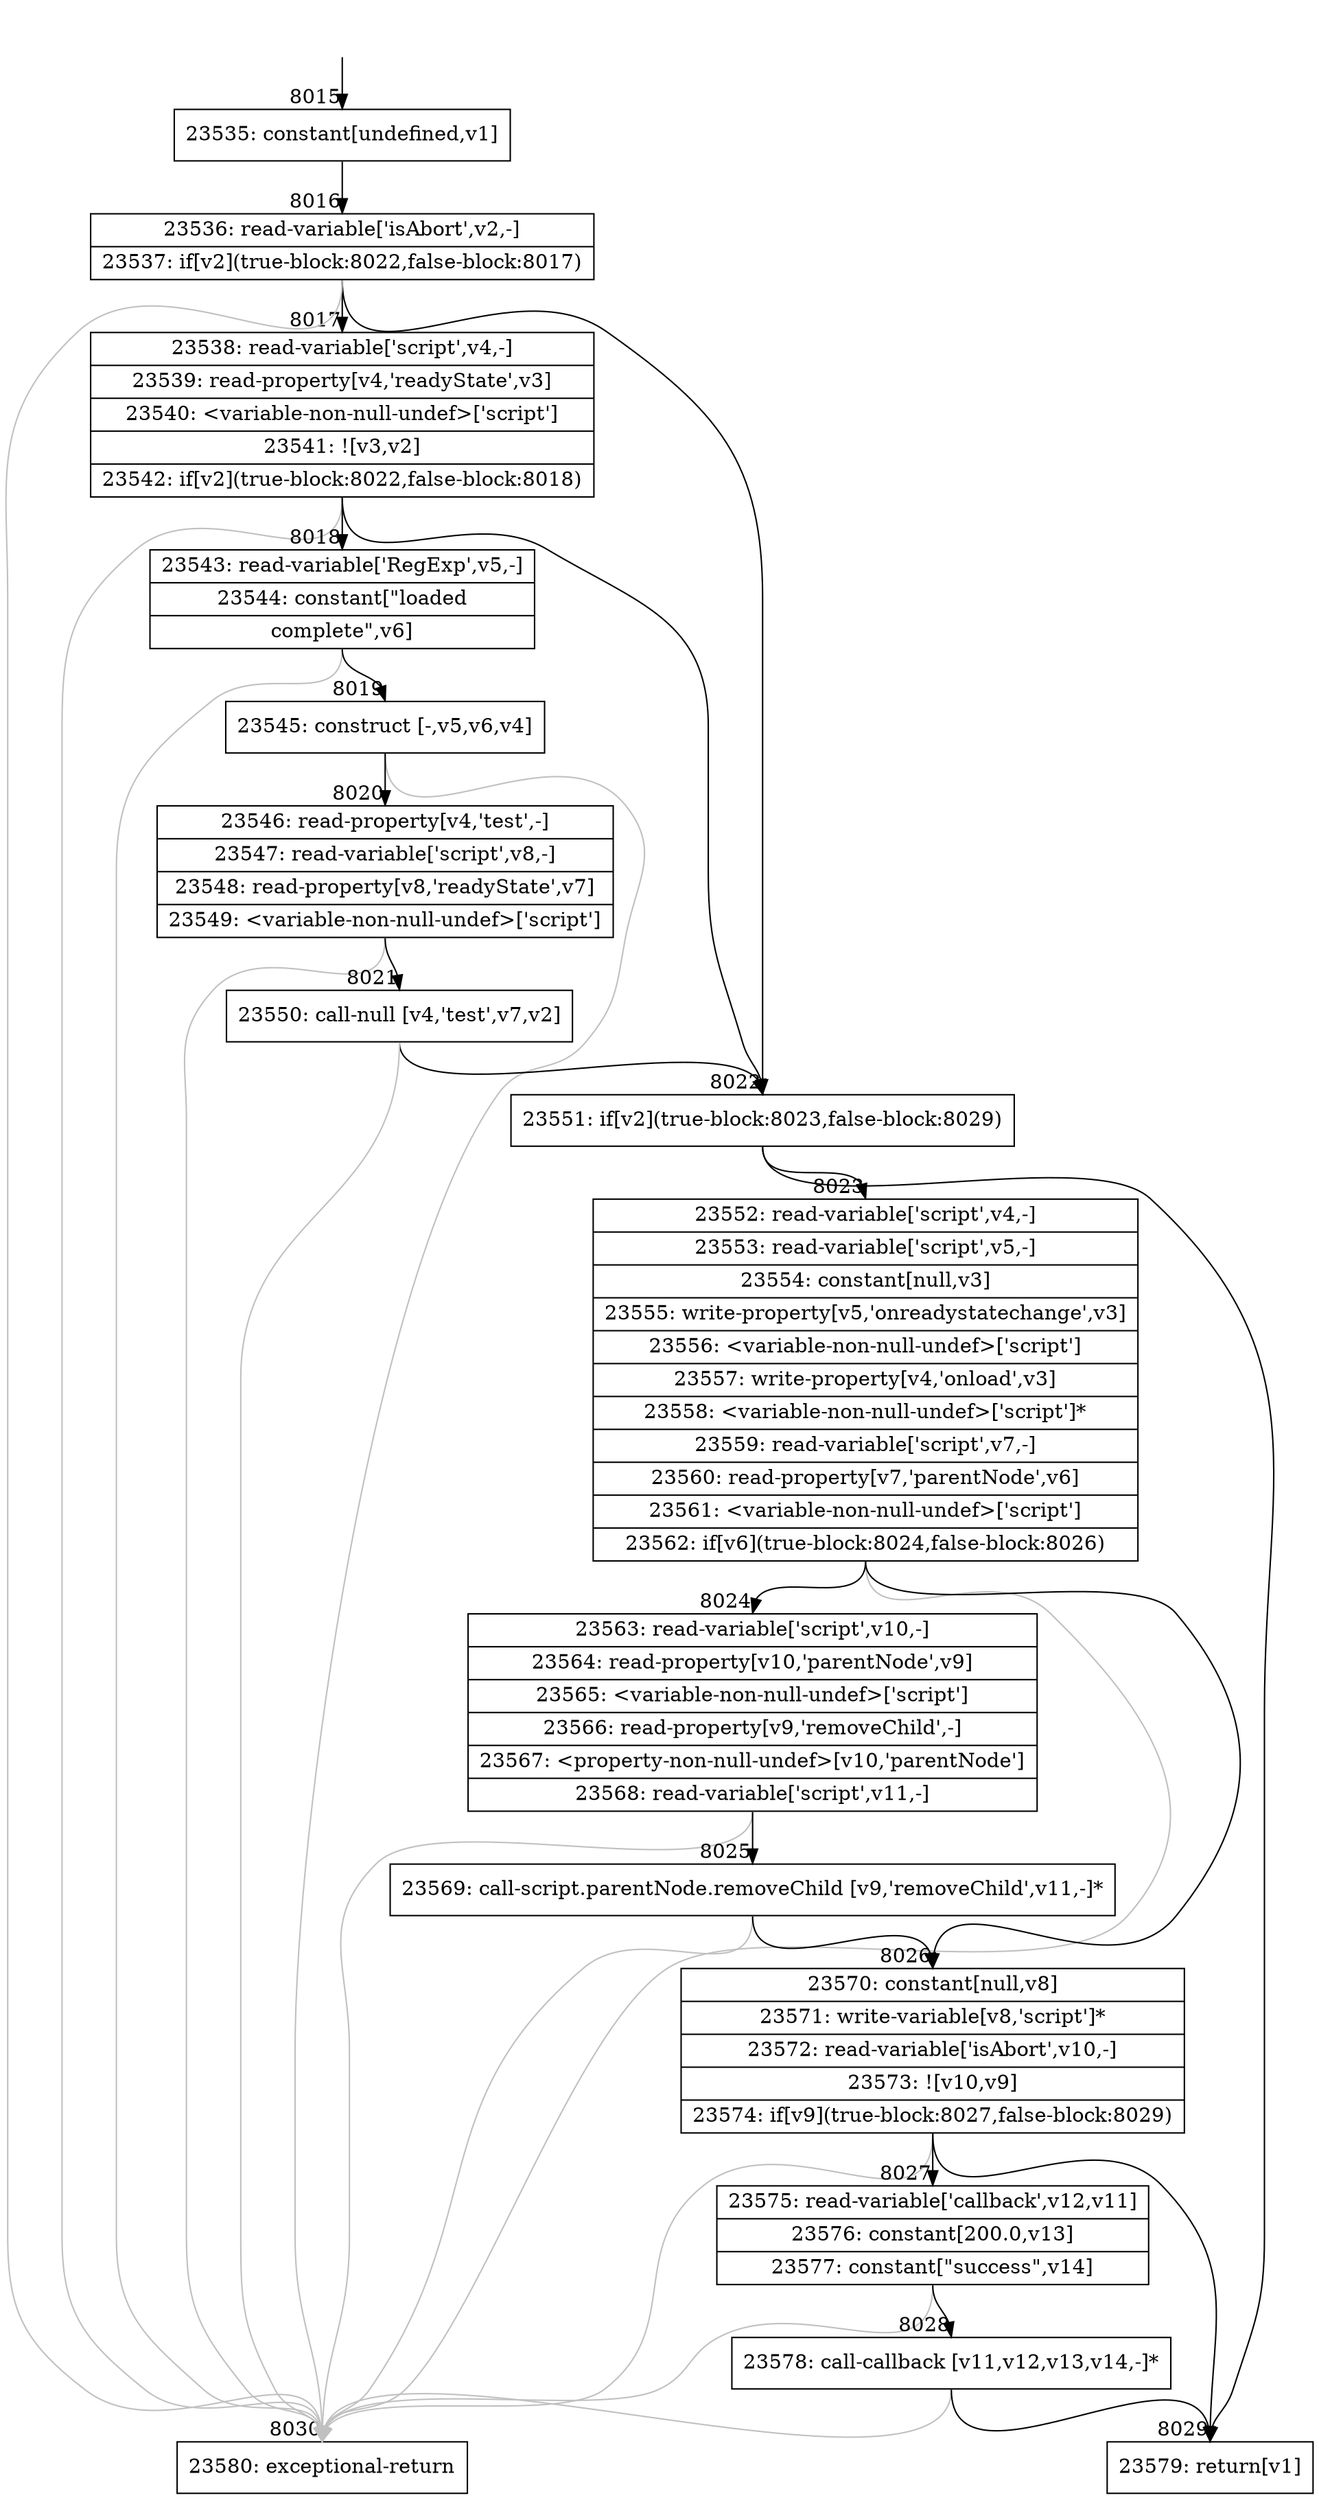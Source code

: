 digraph {
rankdir="TD"
BB_entry498[shape=none,label=""];
BB_entry498 -> BB8015 [tailport=s, headport=n, headlabel="    8015"]
BB8015 [shape=record label="{23535: constant[undefined,v1]}" ] 
BB8015 -> BB8016 [tailport=s, headport=n, headlabel="      8016"]
BB8016 [shape=record label="{23536: read-variable['isAbort',v2,-]|23537: if[v2](true-block:8022,false-block:8017)}" ] 
BB8016 -> BB8022 [tailport=s, headport=n, headlabel="      8022"]
BB8016 -> BB8017 [tailport=s, headport=n, headlabel="      8017"]
BB8016 -> BB8030 [tailport=s, headport=n, color=gray, headlabel="      8030"]
BB8017 [shape=record label="{23538: read-variable['script',v4,-]|23539: read-property[v4,'readyState',v3]|23540: \<variable-non-null-undef\>['script']|23541: ![v3,v2]|23542: if[v2](true-block:8022,false-block:8018)}" ] 
BB8017 -> BB8022 [tailport=s, headport=n]
BB8017 -> BB8018 [tailport=s, headport=n, headlabel="      8018"]
BB8017 -> BB8030 [tailport=s, headport=n, color=gray]
BB8018 [shape=record label="{23543: read-variable['RegExp',v5,-]|23544: constant[\"loaded|complete\",v6]}" ] 
BB8018 -> BB8019 [tailport=s, headport=n, headlabel="      8019"]
BB8018 -> BB8030 [tailport=s, headport=n, color=gray]
BB8019 [shape=record label="{23545: construct [-,v5,v6,v4]}" ] 
BB8019 -> BB8020 [tailport=s, headport=n, headlabel="      8020"]
BB8019 -> BB8030 [tailport=s, headport=n, color=gray]
BB8020 [shape=record label="{23546: read-property[v4,'test',-]|23547: read-variable['script',v8,-]|23548: read-property[v8,'readyState',v7]|23549: \<variable-non-null-undef\>['script']}" ] 
BB8020 -> BB8021 [tailport=s, headport=n, headlabel="      8021"]
BB8020 -> BB8030 [tailport=s, headport=n, color=gray]
BB8021 [shape=record label="{23550: call-null [v4,'test',v7,v2]}" ] 
BB8021 -> BB8022 [tailport=s, headport=n]
BB8021 -> BB8030 [tailport=s, headport=n, color=gray]
BB8022 [shape=record label="{23551: if[v2](true-block:8023,false-block:8029)}" ] 
BB8022 -> BB8023 [tailport=s, headport=n, headlabel="      8023"]
BB8022 -> BB8029 [tailport=s, headport=n, headlabel="      8029"]
BB8023 [shape=record label="{23552: read-variable['script',v4,-]|23553: read-variable['script',v5,-]|23554: constant[null,v3]|23555: write-property[v5,'onreadystatechange',v3]|23556: \<variable-non-null-undef\>['script']|23557: write-property[v4,'onload',v3]|23558: \<variable-non-null-undef\>['script']*|23559: read-variable['script',v7,-]|23560: read-property[v7,'parentNode',v6]|23561: \<variable-non-null-undef\>['script']|23562: if[v6](true-block:8024,false-block:8026)}" ] 
BB8023 -> BB8024 [tailport=s, headport=n, headlabel="      8024"]
BB8023 -> BB8026 [tailport=s, headport=n, headlabel="      8026"]
BB8023 -> BB8030 [tailport=s, headport=n, color=gray]
BB8024 [shape=record label="{23563: read-variable['script',v10,-]|23564: read-property[v10,'parentNode',v9]|23565: \<variable-non-null-undef\>['script']|23566: read-property[v9,'removeChild',-]|23567: \<property-non-null-undef\>[v10,'parentNode']|23568: read-variable['script',v11,-]}" ] 
BB8024 -> BB8025 [tailport=s, headport=n, headlabel="      8025"]
BB8024 -> BB8030 [tailport=s, headport=n, color=gray]
BB8025 [shape=record label="{23569: call-script.parentNode.removeChild [v9,'removeChild',v11,-]*}" ] 
BB8025 -> BB8026 [tailport=s, headport=n]
BB8025 -> BB8030 [tailport=s, headport=n, color=gray]
BB8026 [shape=record label="{23570: constant[null,v8]|23571: write-variable[v8,'script']*|23572: read-variable['isAbort',v10,-]|23573: ![v10,v9]|23574: if[v9](true-block:8027,false-block:8029)}" ] 
BB8026 -> BB8027 [tailport=s, headport=n, headlabel="      8027"]
BB8026 -> BB8029 [tailport=s, headport=n]
BB8026 -> BB8030 [tailport=s, headport=n, color=gray]
BB8027 [shape=record label="{23575: read-variable['callback',v12,v11]|23576: constant[200.0,v13]|23577: constant[\"success\",v14]}" ] 
BB8027 -> BB8028 [tailport=s, headport=n, headlabel="      8028"]
BB8027 -> BB8030 [tailport=s, headport=n, color=gray]
BB8028 [shape=record label="{23578: call-callback [v11,v12,v13,v14,-]*}" ] 
BB8028 -> BB8029 [tailport=s, headport=n]
BB8028 -> BB8030 [tailport=s, headport=n, color=gray]
BB8029 [shape=record label="{23579: return[v1]}" ] 
BB8030 [shape=record label="{23580: exceptional-return}" ] 
//#$~ 8329
}
